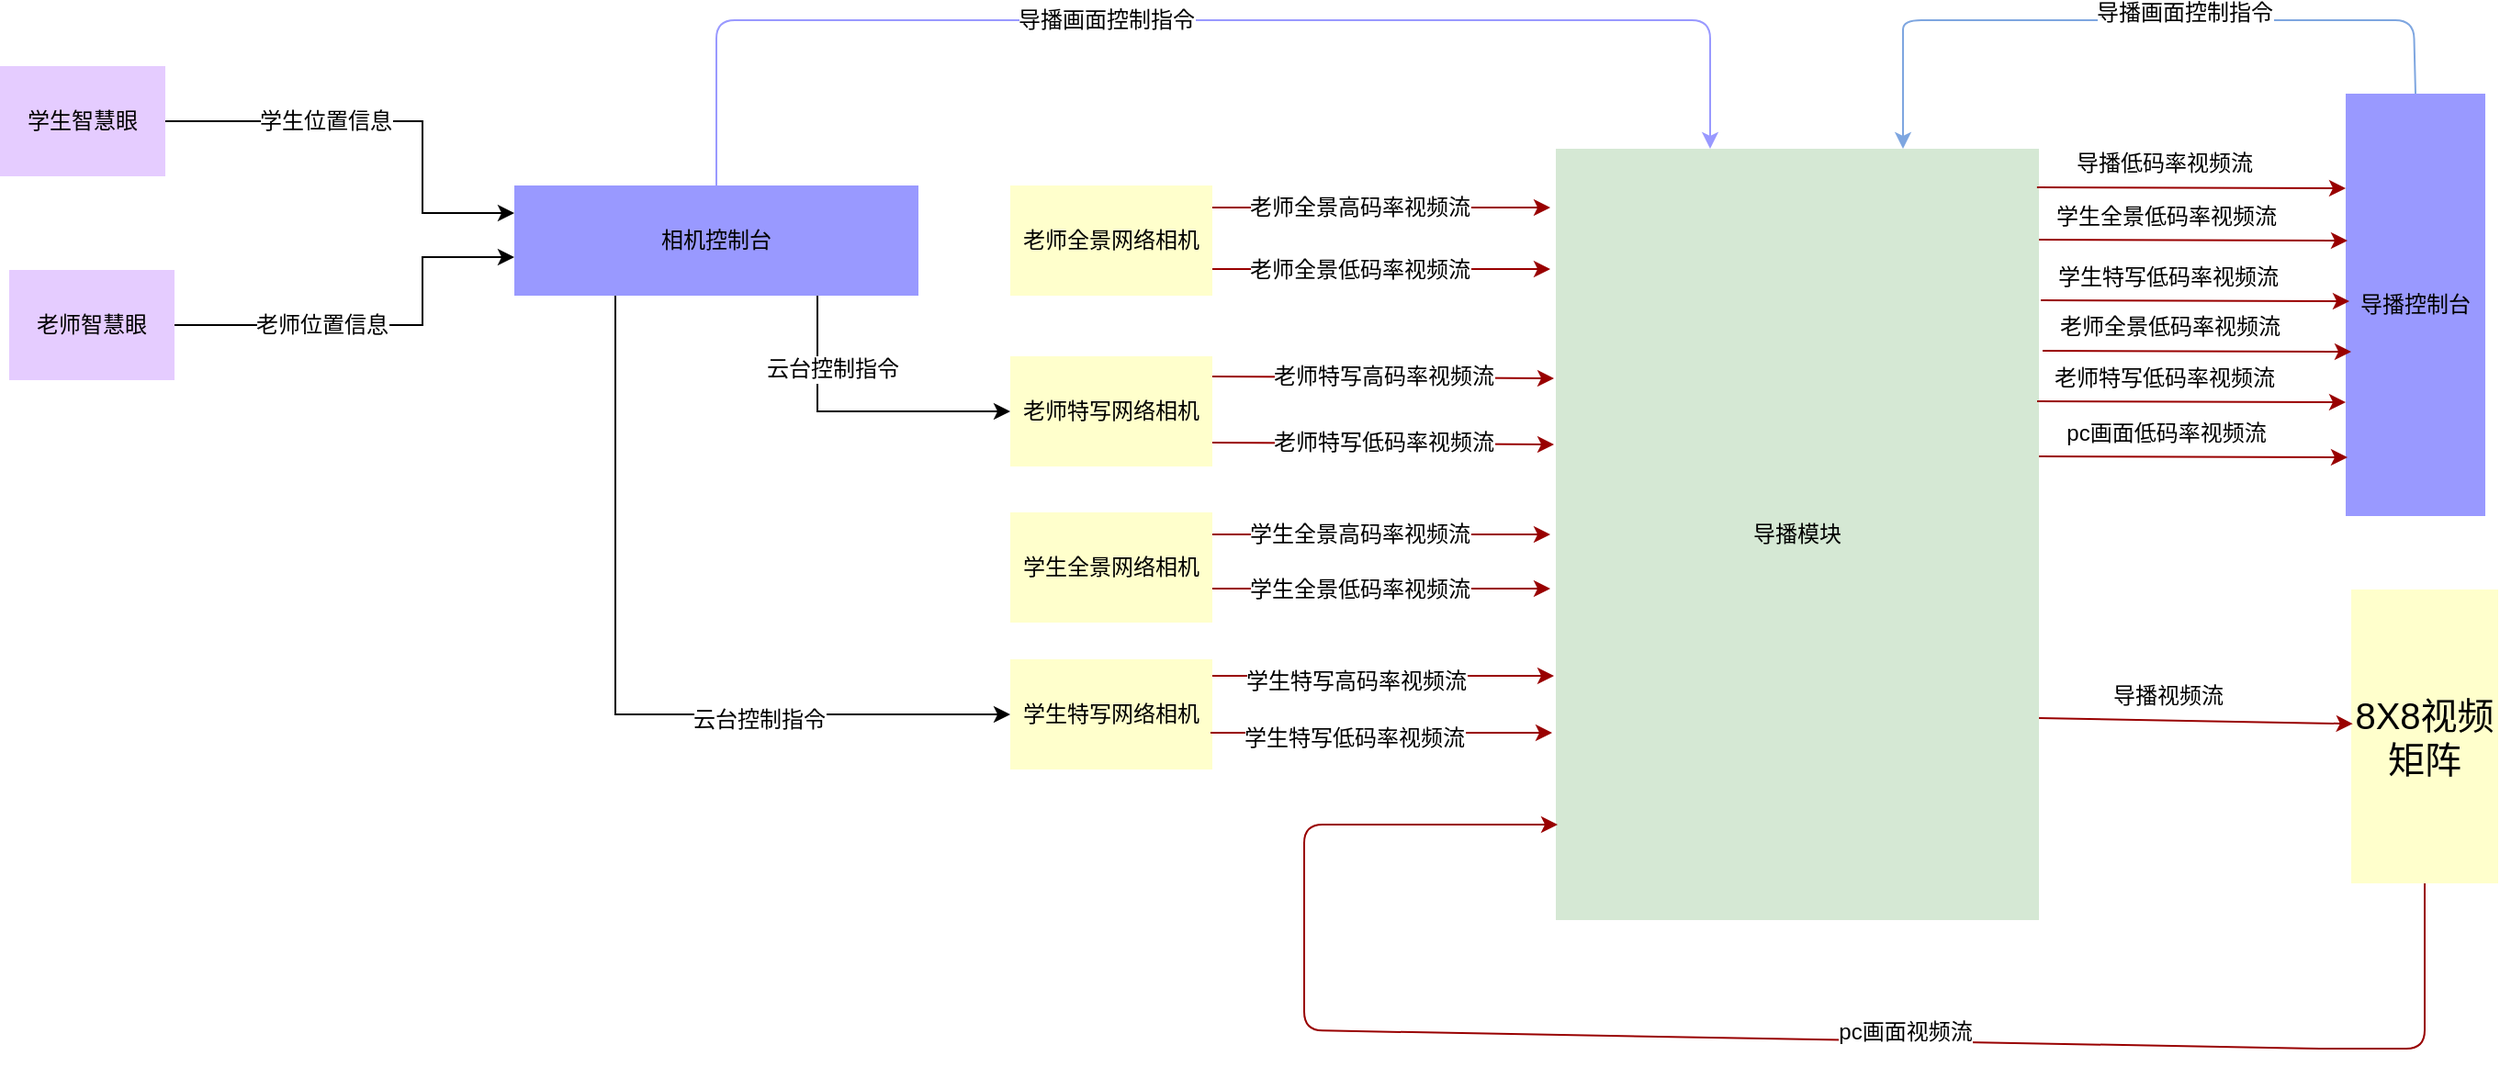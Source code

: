 <mxfile version="10.9.8" type="github"><diagram name="Page-1" id="c7558073-3199-34d8-9f00-42111426c3f3"><mxGraphModel dx="2207" dy="1356" grid="1" gridSize="10" guides="1" tooltips="1" connect="1" arrows="1" fold="1" page="1" pageScale="1" pageWidth="413" pageHeight="583" background="#ffffff" math="0" shadow="0"><root><mxCell id="0"/><mxCell id="1" parent="0"/><mxCell id="cdov7H4q2dCBIj_TWLsQ-12" value="导播模块" style="rounded=0;whiteSpace=wrap;strokeColor=none;strokeWidth=2;fillColor=#d5e8d4;fontStyle=0;html=1;" parent="1" vertex="1"><mxGeometry x="107" y="70" width="263" height="420" as="geometry"/></mxCell><mxCell id="D4lReqIDWhX65w8OBNny-97" value="老师全景网络相机" style="whiteSpace=wrap;align=center;verticalAlign=middle;fontStyle=0;strokeWidth=3;fillColor=#FFFFCC;strokeColor=none;html=1;" parent="1" vertex="1"><mxGeometry x="-190" y="90" width="110" height="60" as="geometry"/></mxCell><mxCell id="D4lReqIDWhX65w8OBNny-99" value="" style="endArrow=classic;exitX=1;exitY=0.5;exitDx=0;exitDy=0;strokeColor=#990000;fontStyle=0;html=1;" parent="1" edge="1"><mxGeometry width="50" height="50" relative="1" as="geometry"><mxPoint x="-80" y="102" as="sourcePoint"/><mxPoint x="104" y="102" as="targetPoint"/></mxGeometry></mxCell><mxCell id="cdov7H4q2dCBIj_TWLsQ-31" value="老师全景高码率视频流" style="text;html=1;resizable=0;points=[];align=center;verticalAlign=middle;labelBackgroundColor=#ffffff;" parent="D4lReqIDWhX65w8OBNny-99" vertex="1" connectable="0"><mxGeometry x="-0.141" y="-2" relative="1" as="geometry"><mxPoint x="1" y="-2" as="offset"/></mxGeometry></mxCell><mxCell id="D4lReqIDWhX65w8OBNny-148" value="&lt;div style=&quot;font-size: 15px&quot;&gt;&lt;br&gt;&lt;/div&gt;" style="text;html=1;resizable=0;points=[];autosize=1;align=left;verticalAlign=top;spacingTop=-4;" parent="1" vertex="1"><mxGeometry x="-396" y="35" width="20" height="20" as="geometry"/></mxCell><mxCell id="cdov7H4q2dCBIj_TWLsQ-6" value="老师特写网络相机" style="whiteSpace=wrap;align=center;verticalAlign=middle;fontStyle=0;strokeWidth=3;fillColor=#FFFFCC;strokeColor=none;html=1;" parent="1" vertex="1"><mxGeometry x="-190" y="183" width="110" height="60" as="geometry"/></mxCell><mxCell id="cdov7H4q2dCBIj_TWLsQ-7" value="" style="endArrow=classic;entryX=-0.004;entryY=0.343;entryDx=0;entryDy=0;exitX=1;exitY=0.5;exitDx=0;exitDy=0;strokeColor=#990000;entryPerimeter=0;fontStyle=0;html=1;" parent="1" edge="1"><mxGeometry width="50" height="50" relative="1" as="geometry"><mxPoint x="-80" y="194" as="sourcePoint"/><mxPoint x="106" y="195" as="targetPoint"/></mxGeometry></mxCell><mxCell id="cdov7H4q2dCBIj_TWLsQ-32" value="老师特写高码率视频流" style="text;html=1;resizable=0;points=[];align=center;verticalAlign=middle;labelBackgroundColor=#ffffff;" parent="cdov7H4q2dCBIj_TWLsQ-7" vertex="1" connectable="0"><mxGeometry x="0.216" y="-2" relative="1" as="geometry"><mxPoint x="-20" y="-3" as="offset"/></mxGeometry></mxCell><mxCell id="cdov7H4q2dCBIj_TWLsQ-8" value="学生全景网络相机" style="whiteSpace=wrap;align=center;verticalAlign=middle;fontStyle=0;strokeWidth=3;fillColor=#FFFFCC;strokeColor=none;html=1;" parent="1" vertex="1"><mxGeometry x="-190" y="268" width="110" height="60" as="geometry"/></mxCell><mxCell id="cdov7H4q2dCBIj_TWLsQ-9" value="" style="endArrow=classic;exitX=1;exitY=0.5;exitDx=0;exitDy=0;strokeColor=#990000;fontStyle=0;html=1;" parent="1" edge="1"><mxGeometry width="50" height="50" relative="1" as="geometry"><mxPoint x="-80" y="280" as="sourcePoint"/><mxPoint x="104" y="280" as="targetPoint"/></mxGeometry></mxCell><mxCell id="cdov7H4q2dCBIj_TWLsQ-33" value="&lt;span style=&quot;font-family: &amp;#34;helvetica&amp;#34; , &amp;#34;arial&amp;#34; , sans-serif ; font-size: 0px ; background-color: rgb(248 , 249 , 250)&quot;&gt;%3CmxGraphModel%3E%3Croot%3E%3CmxCell%20id%3D%220%22%2F%3E%3CmxCell%20id%3D%221%22%20parent%3D%220%22%2F%3E%3CmxCell%20id%3D%222%22%20value%3D%22rtmp%E9%AB%98%E7%A0%81%E7%8E%87%E8%A7%86%E9%A2%91%E6%B5%81%22%20style%3D%22text%3Bhtml%3D1%3Bresizable%3D0%3Bpoints%3D%5B%5D%3Balign%3Dcenter%3BverticalAlign%3Dmiddle%3BlabelBackgroundColor%3D%23ffffff%3B%22%20vertex%3D%221%22%20connectable%3D%220%22%20parent%3D%221%22%3E%3CmxGeometry%20x%3D%229.971%22%20y%3D%22238.215%22%20as%3D%22geometry%22%3E%3CmxPoint%20x%3D%22-20%22%20y%3D%22-3%22%20as%3D%22offset%22%2F%3E%3C%2FmxGeometry%3E%3C%2FmxCell%3E%3C%2Froot%3E%3C%2FmxGraphModel%3E&lt;/span&gt;" style="text;html=1;resizable=0;points=[];align=center;verticalAlign=middle;labelBackgroundColor=#ffffff;" parent="cdov7H4q2dCBIj_TWLsQ-9" vertex="1" connectable="0"><mxGeometry x="-0.119" y="-2" relative="1" as="geometry"><mxPoint as="offset"/></mxGeometry></mxCell><mxCell id="cdov7H4q2dCBIj_TWLsQ-34" value="学生全景高码率视频流" style="text;html=1;resizable=0;points=[];align=center;verticalAlign=middle;labelBackgroundColor=#ffffff;" parent="cdov7H4q2dCBIj_TWLsQ-9" vertex="1" connectable="0"><mxGeometry x="-0.13" relative="1" as="geometry"><mxPoint as="offset"/></mxGeometry></mxCell><mxCell id="cdov7H4q2dCBIj_TWLsQ-10" value="学生特写网络相机" style="whiteSpace=wrap;align=center;verticalAlign=middle;fontStyle=0;strokeWidth=3;fillColor=#FFFFCC;strokeColor=none;html=1;" parent="1" vertex="1"><mxGeometry x="-190" y="348" width="110" height="60" as="geometry"/></mxCell><mxCell id="cdov7H4q2dCBIj_TWLsQ-11" value="" style="endArrow=classic;exitX=1;exitY=0.5;exitDx=0;exitDy=0;strokeColor=#990000;fontStyle=0;html=1;" parent="1" edge="1"><mxGeometry width="50" height="50" relative="1" as="geometry"><mxPoint x="-80" y="357" as="sourcePoint"/><mxPoint x="106" y="357" as="targetPoint"/></mxGeometry></mxCell><mxCell id="cdov7H4q2dCBIj_TWLsQ-35" value="学生特写高码率视频流" style="text;html=1;resizable=0;points=[];align=center;verticalAlign=middle;labelBackgroundColor=#ffffff;" parent="cdov7H4q2dCBIj_TWLsQ-11" vertex="1" connectable="0"><mxGeometry x="-0.161" y="-3" relative="1" as="geometry"><mxPoint as="offset"/></mxGeometry></mxCell><mxCell id="cdov7H4q2dCBIj_TWLsQ-16" value="8X8视频矩阵" style="whiteSpace=wrap;align=center;verticalAlign=middle;fontStyle=0;strokeWidth=3;fillColor=#FFFFCC;strokeColor=none;html=1;fontSize=20;" parent="1" vertex="1"><mxGeometry x="540" y="310" width="80" height="160" as="geometry"/></mxCell><mxCell id="cdov7H4q2dCBIj_TWLsQ-19" value="" style="endArrow=classic;entryX=0.011;entryY=0.457;entryDx=0;entryDy=0;strokeColor=#990000;entryPerimeter=0;fontStyle=0;html=1;" parent="1" target="cdov7H4q2dCBIj_TWLsQ-16" edge="1"><mxGeometry width="50" height="50" relative="1" as="geometry"><mxPoint x="370" y="380" as="sourcePoint"/><mxPoint x="472" y="272" as="targetPoint"/><Array as="points"/></mxGeometry></mxCell><mxCell id="cdov7H4q2dCBIj_TWLsQ-30" value="导播视频流" style="text;html=1;resizable=0;points=[];align=center;verticalAlign=middle;labelBackgroundColor=#ffffff;" parent="cdov7H4q2dCBIj_TWLsQ-19" vertex="1" connectable="0"><mxGeometry x="-0.351" y="-2" relative="1" as="geometry"><mxPoint x="14.5" y="-15" as="offset"/></mxGeometry></mxCell><mxCell id="cdov7H4q2dCBIj_TWLsQ-22" value="" style="endArrow=classic;exitX=0.5;exitY=1;exitDx=0;exitDy=0;strokeColor=#990000;entryX=0;entryY=0.9;entryDx=0;entryDy=0;fontStyle=0;html=1;entryPerimeter=0;" parent="1" source="cdov7H4q2dCBIj_TWLsQ-16" edge="1"><mxGeometry width="50" height="50" relative="1" as="geometry"><mxPoint x="-69" y="459" as="sourcePoint"/><mxPoint x="108" y="438" as="targetPoint"/><Array as="points"><mxPoint x="580" y="560"/><mxPoint x="525" y="560"/><mxPoint x="-30" y="550"/><mxPoint x="-30" y="438"/></Array></mxGeometry></mxCell><mxCell id="cdov7H4q2dCBIj_TWLsQ-37" value="pc画面视频流" style="text;html=1;resizable=0;points=[];align=center;verticalAlign=middle;labelBackgroundColor=#ffffff;" parent="cdov7H4q2dCBIj_TWLsQ-22" vertex="1" connectable="0"><mxGeometry x="0.191" y="-1" relative="1" as="geometry"><mxPoint x="193" y="-1" as="offset"/></mxGeometry></mxCell><mxCell id="NgtyIUtKBUqIFFrnSonK-11" style="edgeStyle=orthogonalEdgeStyle;rounded=0;orthogonalLoop=1;jettySize=auto;html=1;exitX=0.75;exitY=1;exitDx=0;exitDy=0;entryX=0;entryY=0.5;entryDx=0;entryDy=0;fontSize=20;" edge="1" parent="1" source="cdov7H4q2dCBIj_TWLsQ-29" target="cdov7H4q2dCBIj_TWLsQ-6"><mxGeometry relative="1" as="geometry"/></mxCell><mxCell id="NgtyIUtKBUqIFFrnSonK-16" value="云台控制指令" style="text;html=1;resizable=0;points=[];align=center;verticalAlign=middle;labelBackgroundColor=#ffffff;fontSize=12;" vertex="1" connectable="0" parent="NgtyIUtKBUqIFFrnSonK-11"><mxGeometry x="0.243" y="24" relative="1" as="geometry"><mxPoint x="-34" y="1" as="offset"/></mxGeometry></mxCell><mxCell id="NgtyIUtKBUqIFFrnSonK-12" style="edgeStyle=orthogonalEdgeStyle;rounded=0;orthogonalLoop=1;jettySize=auto;html=1;exitX=0.25;exitY=1;exitDx=0;exitDy=0;entryX=0;entryY=0.5;entryDx=0;entryDy=0;fontSize=20;" edge="1" parent="1" source="cdov7H4q2dCBIj_TWLsQ-29" target="cdov7H4q2dCBIj_TWLsQ-10"><mxGeometry relative="1" as="geometry"/></mxCell><mxCell id="NgtyIUtKBUqIFFrnSonK-15" value="云台控制指令" style="text;html=1;resizable=0;points=[];align=center;verticalAlign=middle;labelBackgroundColor=#ffffff;fontSize=12;" vertex="1" connectable="0" parent="NgtyIUtKBUqIFFrnSonK-12"><mxGeometry x="0.249" y="29" relative="1" as="geometry"><mxPoint x="29" y="32" as="offset"/></mxGeometry></mxCell><mxCell id="cdov7H4q2dCBIj_TWLsQ-29" value="相机控制台" style="whiteSpace=wrap;align=center;verticalAlign=middle;fontStyle=0;strokeWidth=3;fillColor=#9999FF;strokeColor=none;html=1;" parent="1" vertex="1"><mxGeometry x="-460" y="90" width="220" height="60" as="geometry"/></mxCell><mxCell id="cdov7H4q2dCBIj_TWLsQ-38" value="导播控制台" style="whiteSpace=wrap;align=center;verticalAlign=middle;fontStyle=0;strokeWidth=3;fillColor=#9999FF;strokeColor=none;html=1;" parent="1" vertex="1"><mxGeometry x="537" y="40" width="76" height="230" as="geometry"/></mxCell><mxCell id="cdov7H4q2dCBIj_TWLsQ-39" value="" style="endArrow=classic;strokeColor=#9999FF;fontStyle=0;html=1;entryX=0.25;entryY=0;entryDx=0;entryDy=0;exitX=0.5;exitY=0;exitDx=0;exitDy=0;" parent="1" source="cdov7H4q2dCBIj_TWLsQ-29" edge="1"><mxGeometry width="50" height="50" relative="1" as="geometry"><mxPoint x="-280" y="50" as="sourcePoint"/><mxPoint x="191" y="70" as="targetPoint"/><Array as="points"><mxPoint x="-350"/><mxPoint x="191"/></Array></mxGeometry></mxCell><mxCell id="cdov7H4q2dCBIj_TWLsQ-40" value="导播画面控制指令" style="text;html=1;resizable=0;points=[];align=center;verticalAlign=middle;labelBackgroundColor=#ffffff;" parent="cdov7H4q2dCBIj_TWLsQ-39" vertex="1" connectable="0"><mxGeometry x="-0.141" y="-2" relative="1" as="geometry"><mxPoint x="1" y="-2" as="offset"/></mxGeometry></mxCell><mxCell id="cdov7H4q2dCBIj_TWLsQ-42" value="" style="endArrow=classic;exitX=0.5;exitY=0;exitDx=0;exitDy=0;strokeColor=#7EA6E0;fontStyle=0;html=1;entryX=0.75;entryY=0;entryDx=0;entryDy=0;" parent="1" source="cdov7H4q2dCBIj_TWLsQ-38" edge="1"><mxGeometry width="50" height="50" relative="1" as="geometry"><mxPoint x="95" y="10" as="sourcePoint"/><mxPoint x="296" y="70" as="targetPoint"/><Array as="points"><mxPoint x="574"/><mxPoint x="370"/><mxPoint x="296"/><mxPoint x="296" y="10"/></Array></mxGeometry></mxCell><mxCell id="cdov7H4q2dCBIj_TWLsQ-43" value="导播画面控制指令" style="text;html=1;resizable=0;points=[];align=center;verticalAlign=middle;labelBackgroundColor=#ffffff;" parent="cdov7H4q2dCBIj_TWLsQ-42" vertex="1" connectable="0"><mxGeometry x="-0.141" y="-2" relative="1" as="geometry"><mxPoint x="1" y="-2" as="offset"/></mxGeometry></mxCell><mxCell id="NgtyIUtKBUqIFFrnSonK-9" style="edgeStyle=orthogonalEdgeStyle;rounded=0;orthogonalLoop=1;jettySize=auto;html=1;exitX=1;exitY=0.5;exitDx=0;exitDy=0;entryX=0;entryY=0.25;entryDx=0;entryDy=0;fontSize=20;" edge="1" parent="1" source="NgtyIUtKBUqIFFrnSonK-5" target="cdov7H4q2dCBIj_TWLsQ-29"><mxGeometry relative="1" as="geometry"><Array as="points"><mxPoint x="-510" y="55"/><mxPoint x="-510" y="105"/></Array></mxGeometry></mxCell><mxCell id="NgtyIUtKBUqIFFrnSonK-13" value="学生位置信息" style="text;html=1;resizable=0;points=[];align=center;verticalAlign=middle;labelBackgroundColor=#ffffff;fontSize=12;" vertex="1" connectable="0" parent="NgtyIUtKBUqIFFrnSonK-9"><mxGeometry x="-0.518" y="1" relative="1" as="geometry"><mxPoint x="29" y="1" as="offset"/></mxGeometry></mxCell><mxCell id="NgtyIUtKBUqIFFrnSonK-5" value="学生智慧眼" style="whiteSpace=wrap;align=center;verticalAlign=middle;fontStyle=0;strokeWidth=3;fillColor=#E5CCFF;strokeColor=none;html=1;" vertex="1" parent="1"><mxGeometry x="-740" y="25" width="90" height="60" as="geometry"/></mxCell><mxCell id="NgtyIUtKBUqIFFrnSonK-10" style="edgeStyle=orthogonalEdgeStyle;rounded=0;orthogonalLoop=1;jettySize=auto;html=1;exitX=1;exitY=0.5;exitDx=0;exitDy=0;entryX=0;entryY=0.65;entryDx=0;entryDy=0;entryPerimeter=0;fontSize=20;" edge="1" parent="1" source="NgtyIUtKBUqIFFrnSonK-8" target="cdov7H4q2dCBIj_TWLsQ-29"><mxGeometry relative="1" as="geometry"><Array as="points"><mxPoint x="-510" y="166"/><mxPoint x="-510" y="129"/></Array></mxGeometry></mxCell><mxCell id="NgtyIUtKBUqIFFrnSonK-14" value="老师位置信息" style="text;html=1;resizable=0;points=[];align=center;verticalAlign=middle;labelBackgroundColor=#ffffff;fontSize=12;" vertex="1" connectable="0" parent="NgtyIUtKBUqIFFrnSonK-10"><mxGeometry x="-0.252" y="-2" relative="1" as="geometry"><mxPoint x="-3" y="-2" as="offset"/></mxGeometry></mxCell><mxCell id="NgtyIUtKBUqIFFrnSonK-8" value="老师智慧眼" style="whiteSpace=wrap;align=center;verticalAlign=middle;fontStyle=0;strokeWidth=3;fillColor=#E5CCFF;strokeColor=none;html=1;" vertex="1" parent="1"><mxGeometry x="-735" y="136" width="90" height="60" as="geometry"/></mxCell><mxCell id="NgtyIUtKBUqIFFrnSonK-17" value="" style="endArrow=classic;entryX=0.011;entryY=0.457;entryDx=0;entryDy=0;strokeColor=#990000;entryPerimeter=0;fontStyle=0;html=1;exitX=0.996;exitY=0.05;exitDx=0;exitDy=0;exitPerimeter=0;" edge="1" parent="1" source="cdov7H4q2dCBIj_TWLsQ-12"><mxGeometry width="50" height="50" relative="1" as="geometry"><mxPoint x="366" y="88.5" as="sourcePoint"/><mxPoint x="537" y="91.5" as="targetPoint"/><Array as="points"/></mxGeometry></mxCell><mxCell id="NgtyIUtKBUqIFFrnSonK-18" value="导播低码率视频流" style="text;html=1;resizable=0;points=[];align=center;verticalAlign=middle;labelBackgroundColor=#ffffff;" vertex="1" connectable="0" parent="NgtyIUtKBUqIFFrnSonK-17"><mxGeometry x="-0.351" y="-2" relative="1" as="geometry"><mxPoint x="14.5" y="-15" as="offset"/></mxGeometry></mxCell><mxCell id="NgtyIUtKBUqIFFrnSonK-19" value="" style="endArrow=classic;entryX=0.011;entryY=0.457;entryDx=0;entryDy=0;strokeColor=#990000;entryPerimeter=0;fontStyle=0;html=1;exitX=0.996;exitY=0.05;exitDx=0;exitDy=0;exitPerimeter=0;" edge="1" parent="1"><mxGeometry width="50" height="50" relative="1" as="geometry"><mxPoint x="370" y="119.5" as="sourcePoint"/><mxPoint x="538" y="120" as="targetPoint"/><Array as="points"/></mxGeometry></mxCell><mxCell id="NgtyIUtKBUqIFFrnSonK-20" value="学生全景低码率视频流" style="text;html=1;resizable=0;points=[];align=center;verticalAlign=middle;labelBackgroundColor=#ffffff;" vertex="1" connectable="0" parent="NgtyIUtKBUqIFFrnSonK-19"><mxGeometry x="-0.351" y="-2" relative="1" as="geometry"><mxPoint x="14.5" y="-15" as="offset"/></mxGeometry></mxCell><mxCell id="NgtyIUtKBUqIFFrnSonK-21" value="" style="endArrow=classic;entryX=0.011;entryY=0.457;entryDx=0;entryDy=0;strokeColor=#990000;entryPerimeter=0;fontStyle=0;html=1;exitX=0.996;exitY=0.05;exitDx=0;exitDy=0;exitPerimeter=0;" edge="1" parent="1"><mxGeometry width="50" height="50" relative="1" as="geometry"><mxPoint x="371" y="152.5" as="sourcePoint"/><mxPoint x="539" y="153" as="targetPoint"/><Array as="points"/></mxGeometry></mxCell><mxCell id="NgtyIUtKBUqIFFrnSonK-22" value="学生特写低码率视频流" style="text;html=1;resizable=0;points=[];align=center;verticalAlign=middle;labelBackgroundColor=#ffffff;" vertex="1" connectable="0" parent="NgtyIUtKBUqIFFrnSonK-21"><mxGeometry x="-0.351" y="-2" relative="1" as="geometry"><mxPoint x="14.5" y="-15" as="offset"/></mxGeometry></mxCell><mxCell id="NgtyIUtKBUqIFFrnSonK-23" value="" style="endArrow=classic;entryX=0.011;entryY=0.457;entryDx=0;entryDy=0;strokeColor=#990000;entryPerimeter=0;fontStyle=0;html=1;exitX=0.996;exitY=0.05;exitDx=0;exitDy=0;exitPerimeter=0;" edge="1" parent="1"><mxGeometry width="50" height="50" relative="1" as="geometry"><mxPoint x="372" y="180" as="sourcePoint"/><mxPoint x="540" y="180.5" as="targetPoint"/><Array as="points"/></mxGeometry></mxCell><mxCell id="NgtyIUtKBUqIFFrnSonK-24" value="老师全景低码率视频流" style="text;html=1;resizable=0;points=[];align=center;verticalAlign=middle;labelBackgroundColor=#ffffff;" vertex="1" connectable="0" parent="NgtyIUtKBUqIFFrnSonK-23"><mxGeometry x="-0.351" y="-2" relative="1" as="geometry"><mxPoint x="14.5" y="-15" as="offset"/></mxGeometry></mxCell><mxCell id="NgtyIUtKBUqIFFrnSonK-25" value="" style="endArrow=classic;entryX=0.011;entryY=0.457;entryDx=0;entryDy=0;strokeColor=#990000;entryPerimeter=0;fontStyle=0;html=1;exitX=0.996;exitY=0.05;exitDx=0;exitDy=0;exitPerimeter=0;" edge="1" parent="1"><mxGeometry width="50" height="50" relative="1" as="geometry"><mxPoint x="369" y="207.5" as="sourcePoint"/><mxPoint x="537" y="208" as="targetPoint"/><Array as="points"/></mxGeometry></mxCell><mxCell id="NgtyIUtKBUqIFFrnSonK-26" value="老师特写低码率视频流" style="text;html=1;resizable=0;points=[];align=center;verticalAlign=middle;labelBackgroundColor=#ffffff;" vertex="1" connectable="0" parent="NgtyIUtKBUqIFFrnSonK-25"><mxGeometry x="-0.351" y="-2" relative="1" as="geometry"><mxPoint x="14.5" y="-15" as="offset"/></mxGeometry></mxCell><mxCell id="NgtyIUtKBUqIFFrnSonK-27" value="" style="endArrow=classic;entryX=0.011;entryY=0.457;entryDx=0;entryDy=0;strokeColor=#990000;entryPerimeter=0;fontStyle=0;html=1;exitX=0.996;exitY=0.05;exitDx=0;exitDy=0;exitPerimeter=0;" edge="1" parent="1"><mxGeometry width="50" height="50" relative="1" as="geometry"><mxPoint x="370" y="237.5" as="sourcePoint"/><mxPoint x="538" y="238" as="targetPoint"/><Array as="points"/></mxGeometry></mxCell><mxCell id="NgtyIUtKBUqIFFrnSonK-28" value="pc画面低码率视频流" style="text;html=1;resizable=0;points=[];align=center;verticalAlign=middle;labelBackgroundColor=#ffffff;" vertex="1" connectable="0" parent="NgtyIUtKBUqIFFrnSonK-27"><mxGeometry x="-0.351" y="-2" relative="1" as="geometry"><mxPoint x="14.5" y="-15" as="offset"/></mxGeometry></mxCell><mxCell id="NgtyIUtKBUqIFFrnSonK-30" value="" style="endArrow=classic;exitX=1;exitY=0.5;exitDx=0;exitDy=0;strokeColor=#990000;fontStyle=0;html=1;" edge="1" parent="1"><mxGeometry width="50" height="50" relative="1" as="geometry"><mxPoint x="-80" y="135.5" as="sourcePoint"/><mxPoint x="104" y="135.5" as="targetPoint"/></mxGeometry></mxCell><mxCell id="NgtyIUtKBUqIFFrnSonK-31" value="老师全景低码率视频流" style="text;html=1;resizable=0;points=[];align=center;verticalAlign=middle;labelBackgroundColor=#ffffff;" vertex="1" connectable="0" parent="NgtyIUtKBUqIFFrnSonK-30"><mxGeometry x="-0.141" y="-2" relative="1" as="geometry"><mxPoint x="1" y="-2" as="offset"/></mxGeometry></mxCell><mxCell id="NgtyIUtKBUqIFFrnSonK-33" value="" style="endArrow=classic;entryX=-0.004;entryY=0.343;entryDx=0;entryDy=0;exitX=1;exitY=0.5;exitDx=0;exitDy=0;strokeColor=#990000;entryPerimeter=0;fontStyle=0;html=1;" edge="1" parent="1"><mxGeometry width="50" height="50" relative="1" as="geometry"><mxPoint x="-80" y="230" as="sourcePoint"/><mxPoint x="106" y="231" as="targetPoint"/></mxGeometry></mxCell><mxCell id="NgtyIUtKBUqIFFrnSonK-34" value="老师特写低码率视频流" style="text;html=1;resizable=0;points=[];align=center;verticalAlign=middle;labelBackgroundColor=#ffffff;" vertex="1" connectable="0" parent="NgtyIUtKBUqIFFrnSonK-33"><mxGeometry x="0.216" y="-2" relative="1" as="geometry"><mxPoint x="-20" y="-3" as="offset"/></mxGeometry></mxCell><mxCell id="NgtyIUtKBUqIFFrnSonK-36" value="" style="endArrow=classic;exitX=1;exitY=0.5;exitDx=0;exitDy=0;strokeColor=#990000;fontStyle=0;html=1;" edge="1" parent="1"><mxGeometry width="50" height="50" relative="1" as="geometry"><mxPoint x="-80" y="309.5" as="sourcePoint"/><mxPoint x="104" y="309.5" as="targetPoint"/></mxGeometry></mxCell><mxCell id="NgtyIUtKBUqIFFrnSonK-37" value="&lt;span style=&quot;font-family: &amp;#34;helvetica&amp;#34; , &amp;#34;arial&amp;#34; , sans-serif ; font-size: 0px ; background-color: rgb(248 , 249 , 250)&quot;&gt;%3CmxGraphModel%3E%3Croot%3E%3CmxCell%20id%3D%220%22%2F%3E%3CmxCell%20id%3D%221%22%20parent%3D%220%22%2F%3E%3CmxCell%20id%3D%222%22%20value%3D%22rtmp%E9%AB%98%E7%A0%81%E7%8E%87%E8%A7%86%E9%A2%91%E6%B5%81%22%20style%3D%22text%3Bhtml%3D1%3Bresizable%3D0%3Bpoints%3D%5B%5D%3Balign%3Dcenter%3BverticalAlign%3Dmiddle%3BlabelBackgroundColor%3D%23ffffff%3B%22%20vertex%3D%221%22%20connectable%3D%220%22%20parent%3D%221%22%3E%3CmxGeometry%20x%3D%229.971%22%20y%3D%22238.215%22%20as%3D%22geometry%22%3E%3CmxPoint%20x%3D%22-20%22%20y%3D%22-3%22%20as%3D%22offset%22%2F%3E%3C%2FmxGeometry%3E%3C%2FmxCell%3E%3C%2Froot%3E%3C%2FmxGraphModel%3E&lt;/span&gt;" style="text;html=1;resizable=0;points=[];align=center;verticalAlign=middle;labelBackgroundColor=#ffffff;" vertex="1" connectable="0" parent="NgtyIUtKBUqIFFrnSonK-36"><mxGeometry x="-0.119" y="-2" relative="1" as="geometry"><mxPoint as="offset"/></mxGeometry></mxCell><mxCell id="NgtyIUtKBUqIFFrnSonK-38" value="学生全景低码率视频流" style="text;html=1;resizable=0;points=[];align=center;verticalAlign=middle;labelBackgroundColor=#ffffff;" vertex="1" connectable="0" parent="NgtyIUtKBUqIFFrnSonK-36"><mxGeometry x="-0.13" relative="1" as="geometry"><mxPoint as="offset"/></mxGeometry></mxCell><mxCell id="NgtyIUtKBUqIFFrnSonK-39" value="" style="endArrow=classic;exitX=1;exitY=0.5;exitDx=0;exitDy=0;strokeColor=#990000;fontStyle=0;html=1;" edge="1" parent="1"><mxGeometry width="50" height="50" relative="1" as="geometry"><mxPoint x="-81" y="388" as="sourcePoint"/><mxPoint x="105" y="388" as="targetPoint"/></mxGeometry></mxCell><mxCell id="NgtyIUtKBUqIFFrnSonK-40" value="学生特写低码率视频流" style="text;html=1;resizable=0;points=[];align=center;verticalAlign=middle;labelBackgroundColor=#ffffff;" vertex="1" connectable="0" parent="NgtyIUtKBUqIFFrnSonK-39"><mxGeometry x="-0.161" y="-3" relative="1" as="geometry"><mxPoint as="offset"/></mxGeometry></mxCell></root></mxGraphModel></diagram></mxfile>